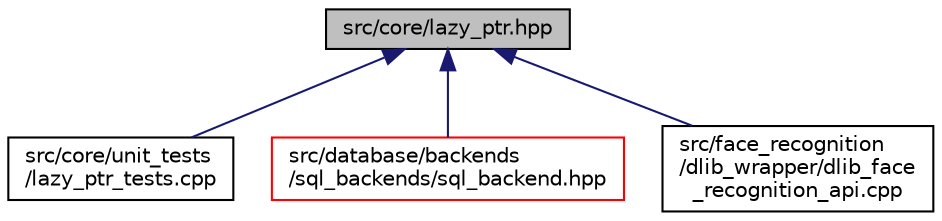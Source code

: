 digraph "src/core/lazy_ptr.hpp"
{
 // LATEX_PDF_SIZE
  edge [fontname="Helvetica",fontsize="10",labelfontname="Helvetica",labelfontsize="10"];
  node [fontname="Helvetica",fontsize="10",shape=record];
  Node1 [label="src/core/lazy_ptr.hpp",height=0.2,width=0.4,color="black", fillcolor="grey75", style="filled", fontcolor="black",tooltip=" "];
  Node1 -> Node2 [dir="back",color="midnightblue",fontsize="10",style="solid",fontname="Helvetica"];
  Node2 [label="src/core/unit_tests\l/lazy_ptr_tests.cpp",height=0.2,width=0.4,color="black", fillcolor="white", style="filled",URL="$lazy__ptr__tests_8cpp.html",tooltip=" "];
  Node1 -> Node3 [dir="back",color="midnightblue",fontsize="10",style="solid",fontname="Helvetica"];
  Node3 [label="src/database/backends\l/sql_backends/sql_backend.hpp",height=0.2,width=0.4,color="red", fillcolor="white", style="filled",URL="$sql__backend_8hpp.html",tooltip=" "];
  Node1 -> Node21 [dir="back",color="midnightblue",fontsize="10",style="solid",fontname="Helvetica"];
  Node21 [label="src/face_recognition\l/dlib_wrapper/dlib_face\l_recognition_api.cpp",height=0.2,width=0.4,color="black", fillcolor="white", style="filled",URL="$dlib__face__recognition__api_8cpp.html",tooltip=" "];
}
